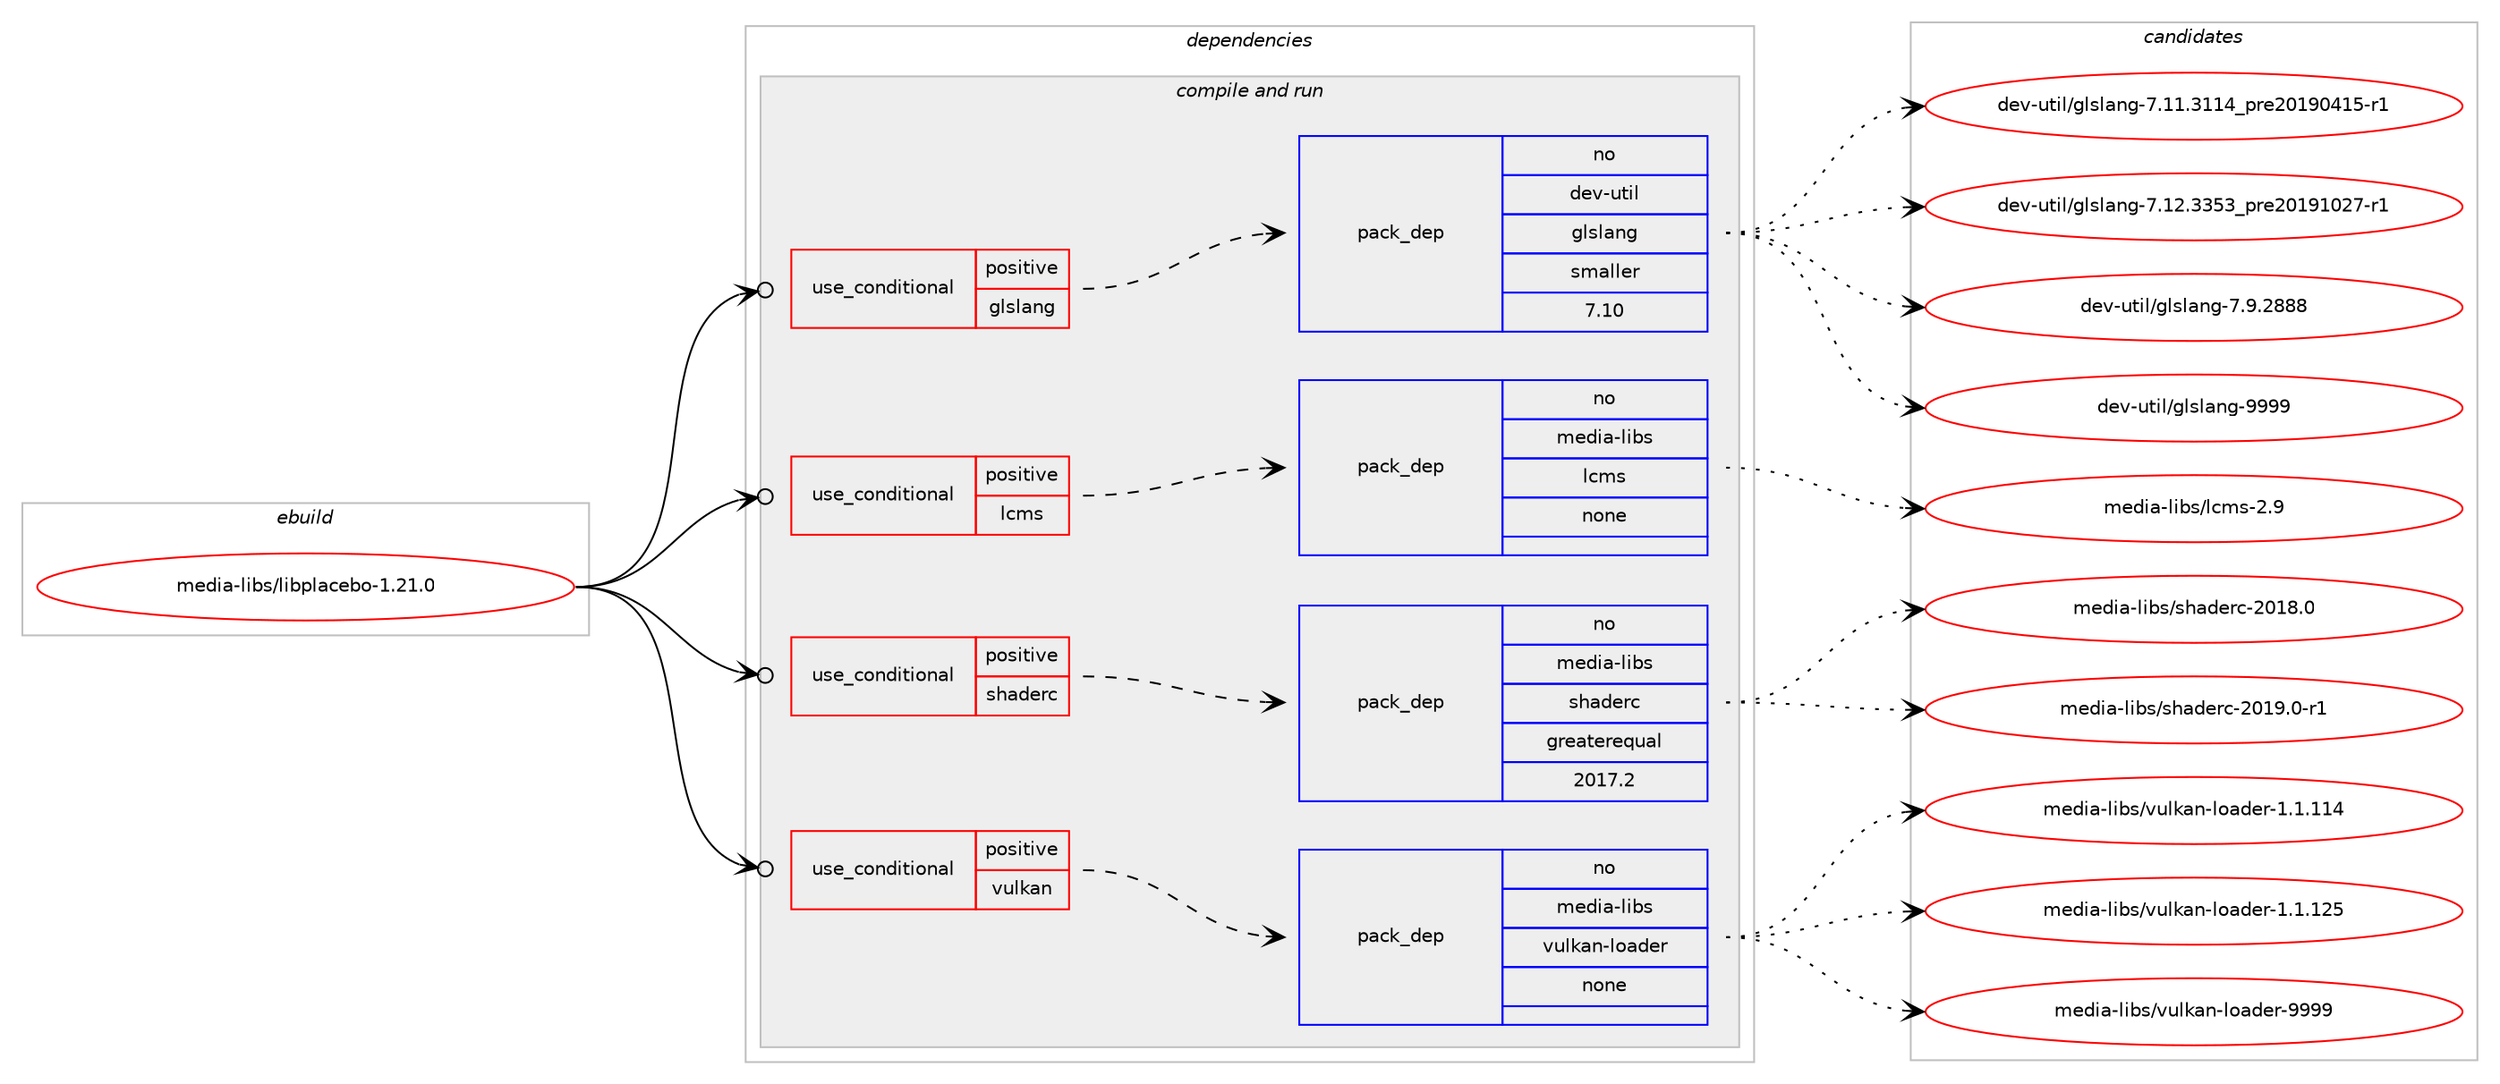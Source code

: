 digraph prolog {

# *************
# Graph options
# *************

newrank=true;
concentrate=true;
compound=true;
graph [rankdir=LR,fontname=Helvetica,fontsize=10,ranksep=1.5];#, ranksep=2.5, nodesep=0.2];
edge  [arrowhead=vee];
node  [fontname=Helvetica,fontsize=10];

# **********
# The ebuild
# **********

subgraph cluster_leftcol {
color=gray;
rank=same;
label=<<i>ebuild</i>>;
id [label="media-libs/libplacebo-1.21.0", color=red, width=4, href="../media-libs/libplacebo-1.21.0.svg"];
}

# ****************
# The dependencies
# ****************

subgraph cluster_midcol {
color=gray;
label=<<i>dependencies</i>>;
subgraph cluster_compile {
fillcolor="#eeeeee";
style=filled;
label=<<i>compile</i>>;
}
subgraph cluster_compileandrun {
fillcolor="#eeeeee";
style=filled;
label=<<i>compile and run</i>>;
subgraph cond191692 {
dependency788201 [label=<<TABLE BORDER="0" CELLBORDER="1" CELLSPACING="0" CELLPADDING="4"><TR><TD ROWSPAN="3" CELLPADDING="10">use_conditional</TD></TR><TR><TD>positive</TD></TR><TR><TD>glslang</TD></TR></TABLE>>, shape=none, color=red];
subgraph pack582777 {
dependency788202 [label=<<TABLE BORDER="0" CELLBORDER="1" CELLSPACING="0" CELLPADDING="4" WIDTH="220"><TR><TD ROWSPAN="6" CELLPADDING="30">pack_dep</TD></TR><TR><TD WIDTH="110">no</TD></TR><TR><TD>dev-util</TD></TR><TR><TD>glslang</TD></TR><TR><TD>smaller</TD></TR><TR><TD>7.10</TD></TR></TABLE>>, shape=none, color=blue];
}
dependency788201:e -> dependency788202:w [weight=20,style="dashed",arrowhead="vee"];
}
id:e -> dependency788201:w [weight=20,style="solid",arrowhead="odotvee"];
subgraph cond191693 {
dependency788203 [label=<<TABLE BORDER="0" CELLBORDER="1" CELLSPACING="0" CELLPADDING="4"><TR><TD ROWSPAN="3" CELLPADDING="10">use_conditional</TD></TR><TR><TD>positive</TD></TR><TR><TD>lcms</TD></TR></TABLE>>, shape=none, color=red];
subgraph pack582778 {
dependency788204 [label=<<TABLE BORDER="0" CELLBORDER="1" CELLSPACING="0" CELLPADDING="4" WIDTH="220"><TR><TD ROWSPAN="6" CELLPADDING="30">pack_dep</TD></TR><TR><TD WIDTH="110">no</TD></TR><TR><TD>media-libs</TD></TR><TR><TD>lcms</TD></TR><TR><TD>none</TD></TR><TR><TD></TD></TR></TABLE>>, shape=none, color=blue];
}
dependency788203:e -> dependency788204:w [weight=20,style="dashed",arrowhead="vee"];
}
id:e -> dependency788203:w [weight=20,style="solid",arrowhead="odotvee"];
subgraph cond191694 {
dependency788205 [label=<<TABLE BORDER="0" CELLBORDER="1" CELLSPACING="0" CELLPADDING="4"><TR><TD ROWSPAN="3" CELLPADDING="10">use_conditional</TD></TR><TR><TD>positive</TD></TR><TR><TD>shaderc</TD></TR></TABLE>>, shape=none, color=red];
subgraph pack582779 {
dependency788206 [label=<<TABLE BORDER="0" CELLBORDER="1" CELLSPACING="0" CELLPADDING="4" WIDTH="220"><TR><TD ROWSPAN="6" CELLPADDING="30">pack_dep</TD></TR><TR><TD WIDTH="110">no</TD></TR><TR><TD>media-libs</TD></TR><TR><TD>shaderc</TD></TR><TR><TD>greaterequal</TD></TR><TR><TD>2017.2</TD></TR></TABLE>>, shape=none, color=blue];
}
dependency788205:e -> dependency788206:w [weight=20,style="dashed",arrowhead="vee"];
}
id:e -> dependency788205:w [weight=20,style="solid",arrowhead="odotvee"];
subgraph cond191695 {
dependency788207 [label=<<TABLE BORDER="0" CELLBORDER="1" CELLSPACING="0" CELLPADDING="4"><TR><TD ROWSPAN="3" CELLPADDING="10">use_conditional</TD></TR><TR><TD>positive</TD></TR><TR><TD>vulkan</TD></TR></TABLE>>, shape=none, color=red];
subgraph pack582780 {
dependency788208 [label=<<TABLE BORDER="0" CELLBORDER="1" CELLSPACING="0" CELLPADDING="4" WIDTH="220"><TR><TD ROWSPAN="6" CELLPADDING="30">pack_dep</TD></TR><TR><TD WIDTH="110">no</TD></TR><TR><TD>media-libs</TD></TR><TR><TD>vulkan-loader</TD></TR><TR><TD>none</TD></TR><TR><TD></TD></TR></TABLE>>, shape=none, color=blue];
}
dependency788207:e -> dependency788208:w [weight=20,style="dashed",arrowhead="vee"];
}
id:e -> dependency788207:w [weight=20,style="solid",arrowhead="odotvee"];
}
subgraph cluster_run {
fillcolor="#eeeeee";
style=filled;
label=<<i>run</i>>;
}
}

# **************
# The candidates
# **************

subgraph cluster_choices {
rank=same;
color=gray;
label=<<i>candidates</i>>;

subgraph choice582777 {
color=black;
nodesep=1;
choice100101118451171161051084710310811510897110103455546494946514949529511211410150484957485249534511449 [label="dev-util/glslang-7.11.3114_pre20190415-r1", color=red, width=4,href="../dev-util/glslang-7.11.3114_pre20190415-r1.svg"];
choice100101118451171161051084710310811510897110103455546495046515153519511211410150484957494850554511449 [label="dev-util/glslang-7.12.3353_pre20191027-r1", color=red, width=4,href="../dev-util/glslang-7.12.3353_pre20191027-r1.svg"];
choice100101118451171161051084710310811510897110103455546574650565656 [label="dev-util/glslang-7.9.2888", color=red, width=4,href="../dev-util/glslang-7.9.2888.svg"];
choice1001011184511711610510847103108115108971101034557575757 [label="dev-util/glslang-9999", color=red, width=4,href="../dev-util/glslang-9999.svg"];
dependency788202:e -> choice100101118451171161051084710310811510897110103455546494946514949529511211410150484957485249534511449:w [style=dotted,weight="100"];
dependency788202:e -> choice100101118451171161051084710310811510897110103455546495046515153519511211410150484957494850554511449:w [style=dotted,weight="100"];
dependency788202:e -> choice100101118451171161051084710310811510897110103455546574650565656:w [style=dotted,weight="100"];
dependency788202:e -> choice1001011184511711610510847103108115108971101034557575757:w [style=dotted,weight="100"];
}
subgraph choice582778 {
color=black;
nodesep=1;
choice109101100105974510810598115471089910911545504657 [label="media-libs/lcms-2.9", color=red, width=4,href="../media-libs/lcms-2.9.svg"];
dependency788204:e -> choice109101100105974510810598115471089910911545504657:w [style=dotted,weight="100"];
}
subgraph choice582779 {
color=black;
nodesep=1;
choice10910110010597451081059811547115104971001011149945504849564648 [label="media-libs/shaderc-2018.0", color=red, width=4,href="../media-libs/shaderc-2018.0.svg"];
choice109101100105974510810598115471151049710010111499455048495746484511449 [label="media-libs/shaderc-2019.0-r1", color=red, width=4,href="../media-libs/shaderc-2019.0-r1.svg"];
dependency788206:e -> choice10910110010597451081059811547115104971001011149945504849564648:w [style=dotted,weight="100"];
dependency788206:e -> choice109101100105974510810598115471151049710010111499455048495746484511449:w [style=dotted,weight="100"];
}
subgraph choice582780 {
color=black;
nodesep=1;
choice109101100105974510810598115471181171081079711045108111971001011144549464946494952 [label="media-libs/vulkan-loader-1.1.114", color=red, width=4,href="../media-libs/vulkan-loader-1.1.114.svg"];
choice109101100105974510810598115471181171081079711045108111971001011144549464946495053 [label="media-libs/vulkan-loader-1.1.125", color=red, width=4,href="../media-libs/vulkan-loader-1.1.125.svg"];
choice109101100105974510810598115471181171081079711045108111971001011144557575757 [label="media-libs/vulkan-loader-9999", color=red, width=4,href="../media-libs/vulkan-loader-9999.svg"];
dependency788208:e -> choice109101100105974510810598115471181171081079711045108111971001011144549464946494952:w [style=dotted,weight="100"];
dependency788208:e -> choice109101100105974510810598115471181171081079711045108111971001011144549464946495053:w [style=dotted,weight="100"];
dependency788208:e -> choice109101100105974510810598115471181171081079711045108111971001011144557575757:w [style=dotted,weight="100"];
}
}

}
